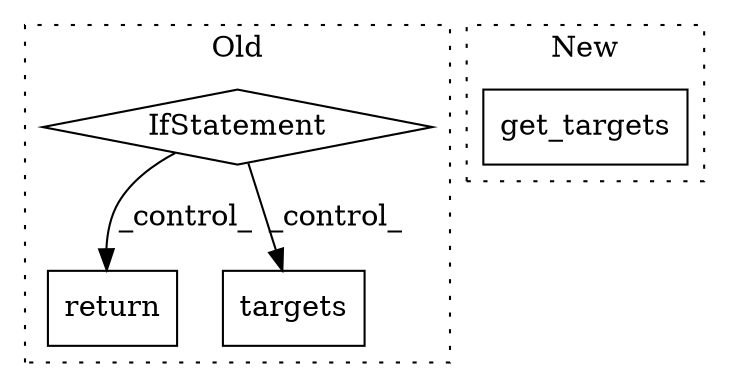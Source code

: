 digraph G {
subgraph cluster0 {
1 [label="return" a="41" s="2986" l="7" shape="box"];
3 [label="IfStatement" a="25" s="2949,2976" l="4,2" shape="diamond"];
4 [label="targets" a="32" s="3055" l="9" shape="box"];
label = "Old";
style="dotted";
}
subgraph cluster1 {
2 [label="get_targets" a="32" s="3279,3308" l="12,1" shape="box"];
label = "New";
style="dotted";
}
3 -> 1 [label="_control_"];
3 -> 4 [label="_control_"];
}